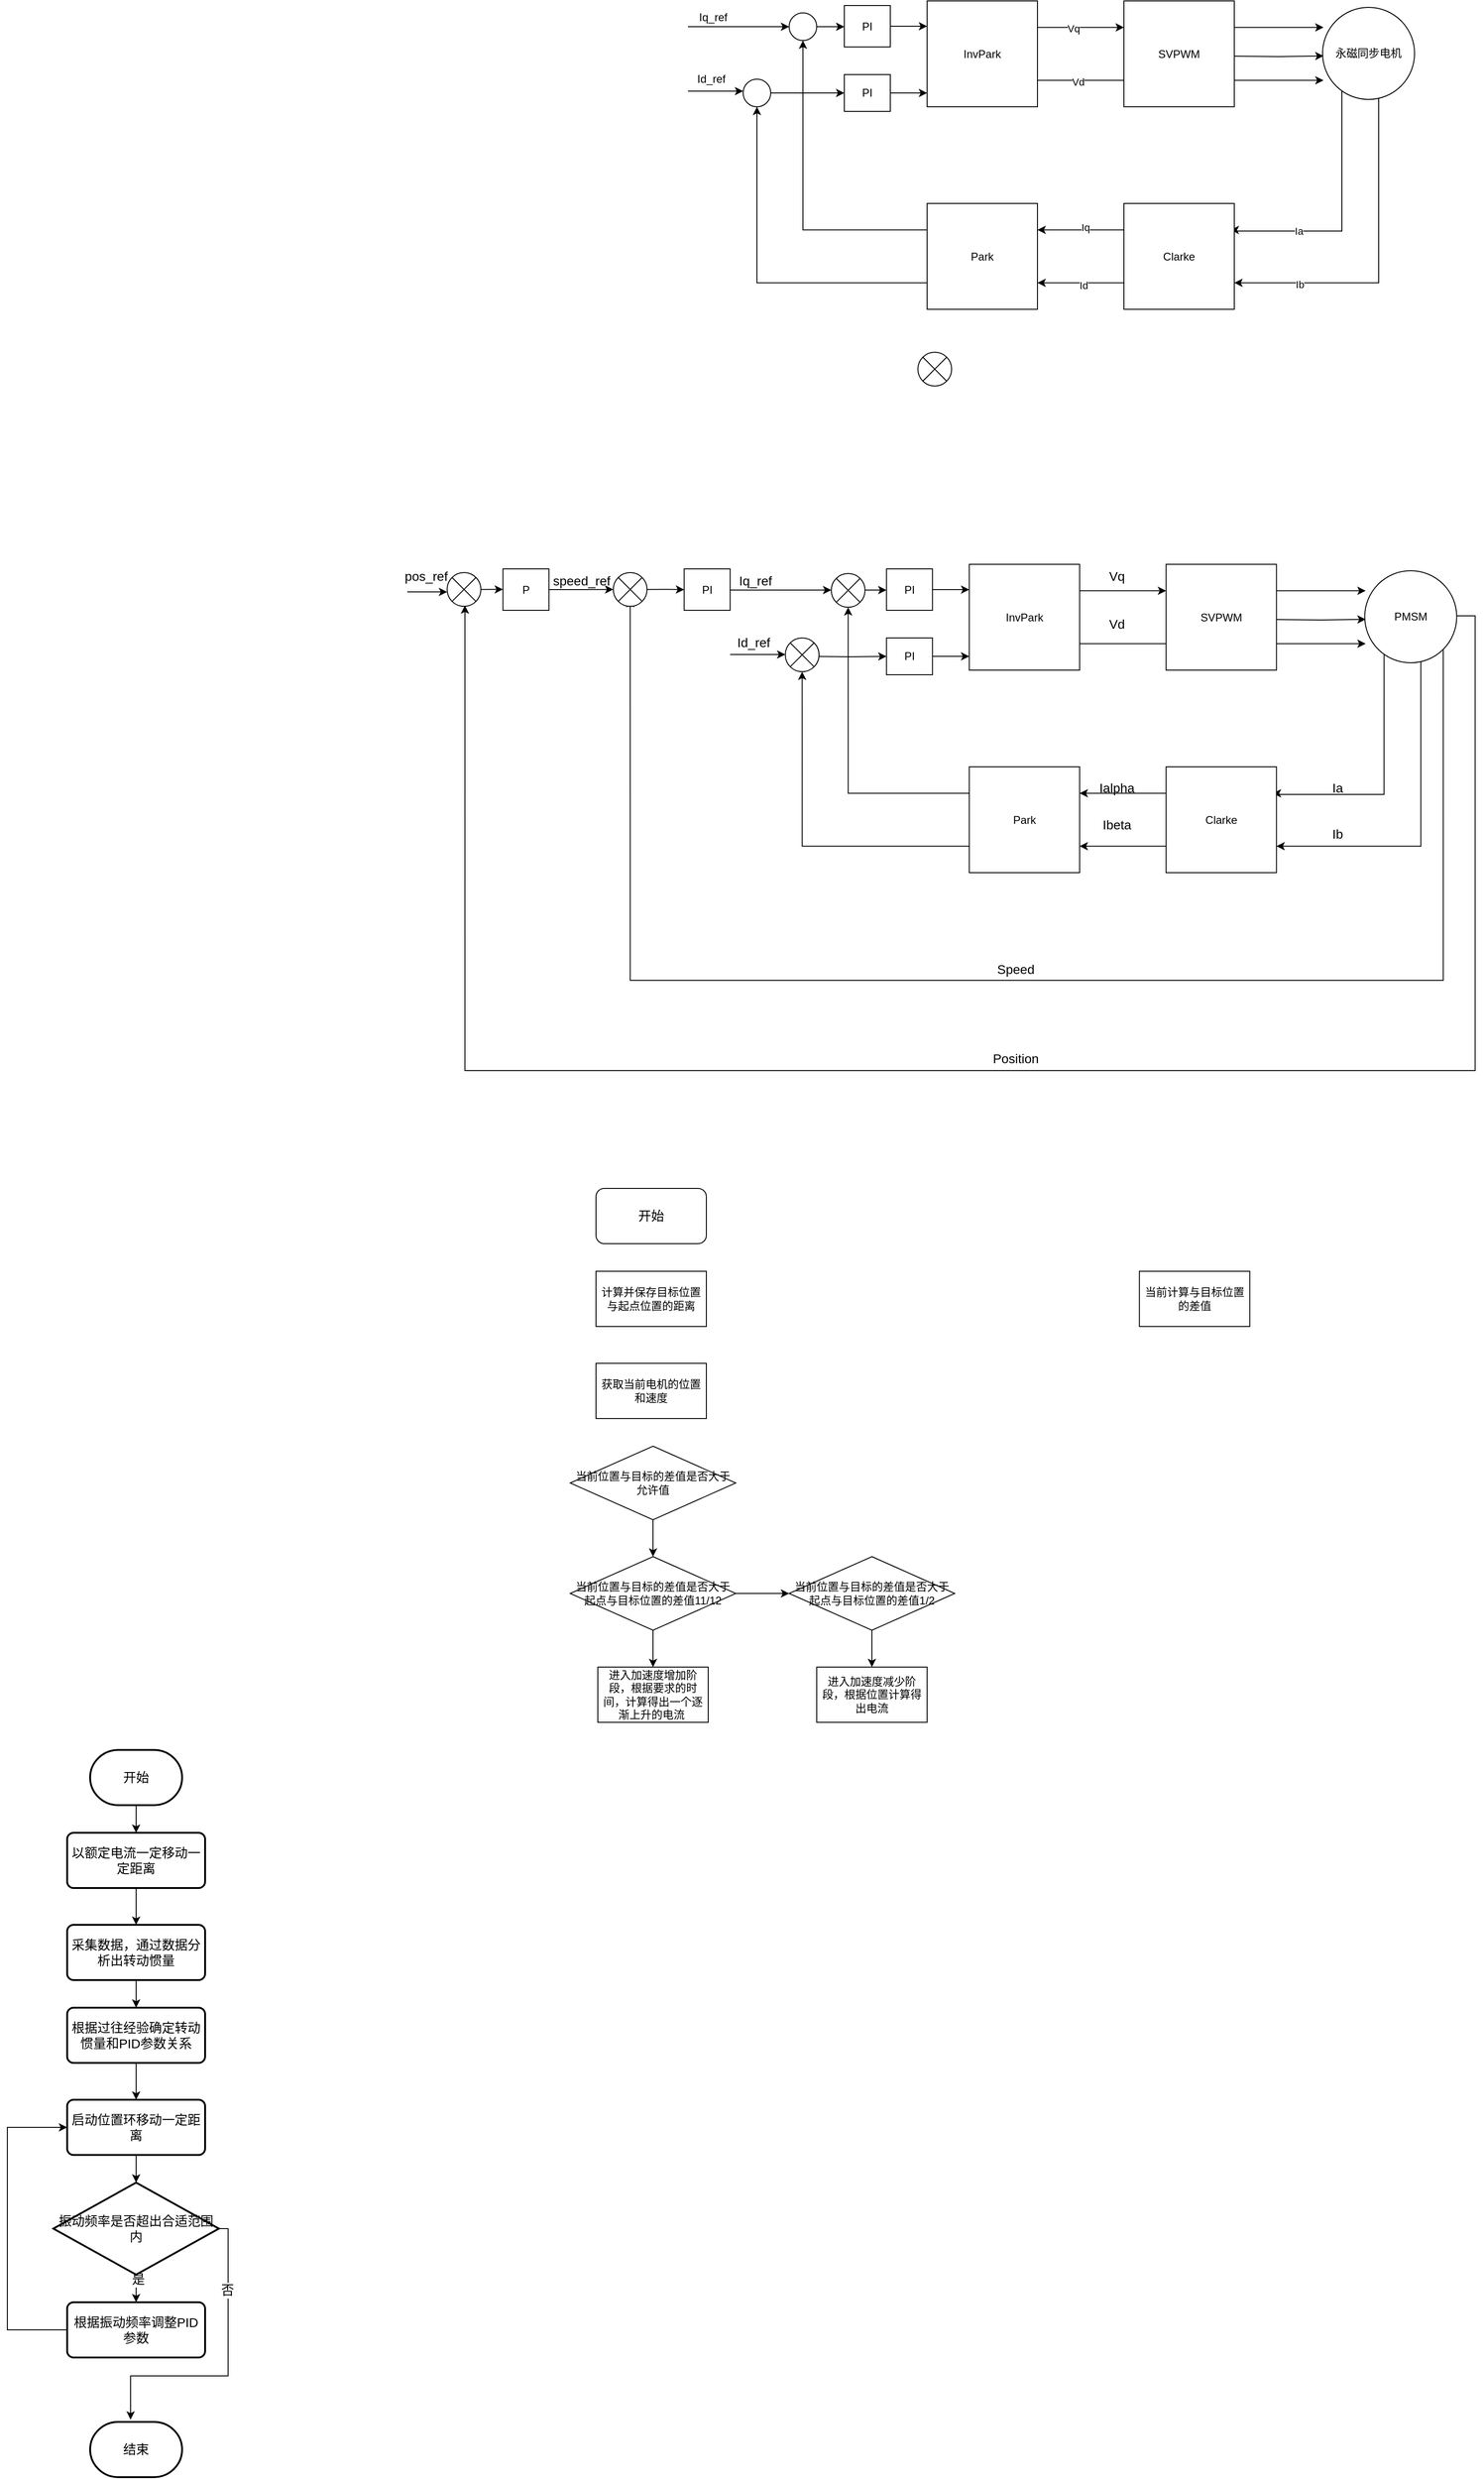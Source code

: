 <mxfile version="24.8.6">
  <diagram name="第 1 页" id="WdVF3u0vDcm4bt9vMd2t">
    <mxGraphModel dx="1970" dy="781" grid="1" gridSize="10" guides="1" tooltips="1" connect="1" arrows="1" fold="1" page="1" pageScale="1" pageWidth="827" pageHeight="1169" background="none" math="0" shadow="0">
      <root>
        <mxCell id="0" />
        <mxCell id="1" parent="0" />
        <mxCell id="VOfUWi2VCmEYPDbz4nwJ-22" value="" style="edgeStyle=orthogonalEdgeStyle;rounded=0;orthogonalLoop=1;jettySize=auto;html=1;" parent="1" source="VOfUWi2VCmEYPDbz4nwJ-1" target="VOfUWi2VCmEYPDbz4nwJ-5" edge="1">
          <mxGeometry relative="1" as="geometry">
            <Array as="points">
              <mxPoint x="300" y="238" />
              <mxPoint x="300" y="238" />
            </Array>
          </mxGeometry>
        </mxCell>
        <mxCell id="VOfUWi2VCmEYPDbz4nwJ-1" value="PI" style="rounded=0;whiteSpace=wrap;html=1;" parent="1" vertex="1">
          <mxGeometry x="210" y="215" width="50" height="45" as="geometry" />
        </mxCell>
        <mxCell id="VOfUWi2VCmEYPDbz4nwJ-15" style="edgeStyle=orthogonalEdgeStyle;rounded=0;orthogonalLoop=1;jettySize=auto;html=1;exitX=1;exitY=0.5;exitDx=0;exitDy=0;entryX=0;entryY=0.5;entryDx=0;entryDy=0;" parent="1" source="VOfUWi2VCmEYPDbz4nwJ-2" target="VOfUWi2VCmEYPDbz4nwJ-1" edge="1">
          <mxGeometry relative="1" as="geometry" />
        </mxCell>
        <mxCell id="VOfUWi2VCmEYPDbz4nwJ-2" value="" style="ellipse;whiteSpace=wrap;html=1;aspect=fixed;" parent="1" vertex="1">
          <mxGeometry x="150" y="223" width="30" height="30" as="geometry" />
        </mxCell>
        <mxCell id="VOfUWi2VCmEYPDbz4nwJ-23" value="" style="edgeStyle=orthogonalEdgeStyle;rounded=0;orthogonalLoop=1;jettySize=auto;html=1;" parent="1" source="VOfUWi2VCmEYPDbz4nwJ-3" target="VOfUWi2VCmEYPDbz4nwJ-5" edge="1">
          <mxGeometry relative="1" as="geometry">
            <Array as="points">
              <mxPoint x="300" y="310" />
              <mxPoint x="300" y="310" />
            </Array>
          </mxGeometry>
        </mxCell>
        <mxCell id="VOfUWi2VCmEYPDbz4nwJ-3" value="PI" style="rounded=0;whiteSpace=wrap;html=1;" parent="1" vertex="1">
          <mxGeometry x="210" y="290" width="50" height="40" as="geometry" />
        </mxCell>
        <mxCell id="VOfUWi2VCmEYPDbz4nwJ-16" style="edgeStyle=orthogonalEdgeStyle;rounded=0;orthogonalLoop=1;jettySize=auto;html=1;exitX=1;exitY=0.5;exitDx=0;exitDy=0;entryX=0;entryY=0.5;entryDx=0;entryDy=0;" parent="1" source="VOfUWi2VCmEYPDbz4nwJ-4" target="VOfUWi2VCmEYPDbz4nwJ-3" edge="1">
          <mxGeometry relative="1" as="geometry" />
        </mxCell>
        <mxCell id="VOfUWi2VCmEYPDbz4nwJ-4" value="" style="ellipse;whiteSpace=wrap;html=1;aspect=fixed;" parent="1" vertex="1">
          <mxGeometry x="100" y="295" width="30" height="30" as="geometry" />
        </mxCell>
        <mxCell id="VOfUWi2VCmEYPDbz4nwJ-25" style="edgeStyle=orthogonalEdgeStyle;rounded=0;orthogonalLoop=1;jettySize=auto;html=1;exitX=1;exitY=0.75;exitDx=0;exitDy=0;entryX=0;entryY=0.75;entryDx=0;entryDy=0;" parent="1" source="VOfUWi2VCmEYPDbz4nwJ-5" target="VOfUWi2VCmEYPDbz4nwJ-8" edge="1">
          <mxGeometry relative="1" as="geometry">
            <Array as="points">
              <mxPoint x="530" y="296" />
            </Array>
          </mxGeometry>
        </mxCell>
        <mxCell id="VOfUWi2VCmEYPDbz4nwJ-59" value="Vd" style="edgeLabel;html=1;align=center;verticalAlign=middle;resizable=0;points=[];" parent="VOfUWi2VCmEYPDbz4nwJ-25" vertex="1" connectable="0">
          <mxGeometry x="-0.302" y="-1" relative="1" as="geometry">
            <mxPoint as="offset" />
          </mxGeometry>
        </mxCell>
        <mxCell id="VOfUWi2VCmEYPDbz4nwJ-26" style="edgeStyle=orthogonalEdgeStyle;rounded=0;orthogonalLoop=1;jettySize=auto;html=1;exitX=1;exitY=0.25;exitDx=0;exitDy=0;entryX=0;entryY=0.25;entryDx=0;entryDy=0;" parent="1" source="VOfUWi2VCmEYPDbz4nwJ-5" target="VOfUWi2VCmEYPDbz4nwJ-8" edge="1">
          <mxGeometry relative="1" as="geometry">
            <Array as="points">
              <mxPoint x="500" y="239" />
              <mxPoint x="500" y="239" />
            </Array>
          </mxGeometry>
        </mxCell>
        <mxCell id="VOfUWi2VCmEYPDbz4nwJ-58" value="Vq" style="edgeLabel;html=1;align=center;verticalAlign=middle;resizable=0;points=[];" parent="VOfUWi2VCmEYPDbz4nwJ-26" vertex="1" connectable="0">
          <mxGeometry x="-0.17" y="-1" relative="1" as="geometry">
            <mxPoint as="offset" />
          </mxGeometry>
        </mxCell>
        <mxCell id="VOfUWi2VCmEYPDbz4nwJ-5" value="InvPark" style="rounded=0;whiteSpace=wrap;html=1;" parent="1" vertex="1">
          <mxGeometry x="300" y="210" width="120" height="115" as="geometry" />
        </mxCell>
        <mxCell id="VOfUWi2VCmEYPDbz4nwJ-28" style="edgeStyle=orthogonalEdgeStyle;rounded=0;orthogonalLoop=1;jettySize=auto;html=1;exitX=1;exitY=0.75;exitDx=0;exitDy=0;entryX=0;entryY=0.75;entryDx=0;entryDy=0;" parent="1" source="VOfUWi2VCmEYPDbz4nwJ-8" edge="1">
          <mxGeometry relative="1" as="geometry">
            <mxPoint x="731" y="296.25" as="targetPoint" />
          </mxGeometry>
        </mxCell>
        <mxCell id="VOfUWi2VCmEYPDbz4nwJ-29" style="edgeStyle=orthogonalEdgeStyle;rounded=0;orthogonalLoop=1;jettySize=auto;html=1;exitX=1;exitY=0.25;exitDx=0;exitDy=0;entryX=0;entryY=0.25;entryDx=0;entryDy=0;" parent="1" edge="1">
          <mxGeometry relative="1" as="geometry">
            <mxPoint x="634" y="238.75" as="sourcePoint" />
            <mxPoint x="731" y="238.75" as="targetPoint" />
          </mxGeometry>
        </mxCell>
        <mxCell id="VOfUWi2VCmEYPDbz4nwJ-8" value="SVPWM" style="rounded=0;whiteSpace=wrap;html=1;" parent="1" vertex="1">
          <mxGeometry x="514" y="210" width="120" height="115" as="geometry" />
        </mxCell>
        <mxCell id="VOfUWi2VCmEYPDbz4nwJ-30" style="edgeStyle=orthogonalEdgeStyle;rounded=0;orthogonalLoop=1;jettySize=auto;html=1;exitX=0.25;exitY=0.875;exitDx=0;exitDy=0;entryX=0.967;entryY=0.25;entryDx=0;entryDy=0;exitPerimeter=0;entryPerimeter=0;" parent="1" target="VOfUWi2VCmEYPDbz4nwJ-10" edge="1">
          <mxGeometry relative="1" as="geometry">
            <mxPoint x="751" y="300" as="sourcePoint" />
            <mxPoint x="635" y="458.75" as="targetPoint" />
            <Array as="points">
              <mxPoint x="751" y="460" />
              <mxPoint x="636" y="460" />
              <mxPoint x="636" y="459" />
            </Array>
          </mxGeometry>
        </mxCell>
        <mxCell id="VOfUWi2VCmEYPDbz4nwJ-54" value="Ia" style="edgeLabel;html=1;align=center;verticalAlign=middle;resizable=0;points=[];" parent="VOfUWi2VCmEYPDbz4nwJ-30" vertex="1" connectable="0">
          <mxGeometry x="0.471" relative="1" as="geometry">
            <mxPoint as="offset" />
          </mxGeometry>
        </mxCell>
        <mxCell id="VOfUWi2VCmEYPDbz4nwJ-31" style="edgeStyle=orthogonalEdgeStyle;rounded=0;orthogonalLoop=1;jettySize=auto;html=1;exitX=0.595;exitY=0.98;exitDx=0;exitDy=0;entryX=1;entryY=0.75;entryDx=0;entryDy=0;exitPerimeter=0;" parent="1" source="VOfUWi2VCmEYPDbz4nwJ-12" target="VOfUWi2VCmEYPDbz4nwJ-10" edge="1">
          <mxGeometry relative="1" as="geometry">
            <mxPoint x="791" y="325" as="sourcePoint" />
            <Array as="points">
              <mxPoint x="791" y="315" />
              <mxPoint x="791" y="516" />
            </Array>
          </mxGeometry>
        </mxCell>
        <mxCell id="VOfUWi2VCmEYPDbz4nwJ-55" value="Ib" style="edgeLabel;html=1;align=center;verticalAlign=middle;resizable=0;points=[];" parent="VOfUWi2VCmEYPDbz4nwJ-31" vertex="1" connectable="0">
          <mxGeometry x="0.61" y="1" relative="1" as="geometry">
            <mxPoint as="offset" />
          </mxGeometry>
        </mxCell>
        <mxCell id="VOfUWi2VCmEYPDbz4nwJ-36" style="edgeStyle=orthogonalEdgeStyle;rounded=0;orthogonalLoop=1;jettySize=auto;html=1;exitX=0;exitY=0.25;exitDx=0;exitDy=0;entryX=1;entryY=0.25;entryDx=0;entryDy=0;" parent="1" source="VOfUWi2VCmEYPDbz4nwJ-10" target="VOfUWi2VCmEYPDbz4nwJ-11" edge="1">
          <mxGeometry relative="1" as="geometry" />
        </mxCell>
        <mxCell id="VOfUWi2VCmEYPDbz4nwJ-56" value="Iq" style="edgeLabel;html=1;align=center;verticalAlign=middle;resizable=0;points=[];" parent="VOfUWi2VCmEYPDbz4nwJ-36" vertex="1" connectable="0">
          <mxGeometry x="-0.106" y="-3" relative="1" as="geometry">
            <mxPoint as="offset" />
          </mxGeometry>
        </mxCell>
        <mxCell id="VOfUWi2VCmEYPDbz4nwJ-37" style="edgeStyle=orthogonalEdgeStyle;rounded=0;orthogonalLoop=1;jettySize=auto;html=1;exitX=0;exitY=0.75;exitDx=0;exitDy=0;entryX=1;entryY=0.75;entryDx=0;entryDy=0;" parent="1" source="VOfUWi2VCmEYPDbz4nwJ-10" target="VOfUWi2VCmEYPDbz4nwJ-11" edge="1">
          <mxGeometry relative="1" as="geometry" />
        </mxCell>
        <mxCell id="VOfUWi2VCmEYPDbz4nwJ-57" value="Id" style="edgeLabel;html=1;align=center;verticalAlign=middle;resizable=0;points=[];" parent="VOfUWi2VCmEYPDbz4nwJ-37" vertex="1" connectable="0">
          <mxGeometry x="-0.064" y="2" relative="1" as="geometry">
            <mxPoint as="offset" />
          </mxGeometry>
        </mxCell>
        <mxCell id="VOfUWi2VCmEYPDbz4nwJ-10" value="Clarke" style="rounded=0;whiteSpace=wrap;html=1;" parent="1" vertex="1">
          <mxGeometry x="514" y="430" width="120" height="115" as="geometry" />
        </mxCell>
        <mxCell id="VOfUWi2VCmEYPDbz4nwJ-38" style="edgeStyle=orthogonalEdgeStyle;rounded=0;orthogonalLoop=1;jettySize=auto;html=1;exitX=0;exitY=0.25;exitDx=0;exitDy=0;entryX=0.5;entryY=1;entryDx=0;entryDy=0;" parent="1" source="VOfUWi2VCmEYPDbz4nwJ-11" target="VOfUWi2VCmEYPDbz4nwJ-2" edge="1">
          <mxGeometry relative="1" as="geometry" />
        </mxCell>
        <mxCell id="VOfUWi2VCmEYPDbz4nwJ-39" style="edgeStyle=orthogonalEdgeStyle;rounded=0;orthogonalLoop=1;jettySize=auto;html=1;exitX=0;exitY=0.75;exitDx=0;exitDy=0;entryX=0.5;entryY=1;entryDx=0;entryDy=0;" parent="1" source="VOfUWi2VCmEYPDbz4nwJ-11" target="VOfUWi2VCmEYPDbz4nwJ-4" edge="1">
          <mxGeometry relative="1" as="geometry" />
        </mxCell>
        <mxCell id="VOfUWi2VCmEYPDbz4nwJ-11" value="Park" style="rounded=0;whiteSpace=wrap;html=1;" parent="1" vertex="1">
          <mxGeometry x="300" y="430" width="120" height="115" as="geometry" />
        </mxCell>
        <mxCell id="VOfUWi2VCmEYPDbz4nwJ-12" value="永磁同步电机" style="ellipse;whiteSpace=wrap;html=1;aspect=fixed;" parent="1" vertex="1">
          <mxGeometry x="730" y="217" width="100" height="100" as="geometry" />
        </mxCell>
        <mxCell id="VOfUWi2VCmEYPDbz4nwJ-43" value="" style="endArrow=classic;html=1;rounded=0;entryX=0;entryY=0.5;entryDx=0;entryDy=0;" parent="1" target="VOfUWi2VCmEYPDbz4nwJ-2" edge="1">
          <mxGeometry width="50" height="50" relative="1" as="geometry">
            <mxPoint x="40" y="238" as="sourcePoint" />
            <mxPoint x="120" y="240" as="targetPoint" />
          </mxGeometry>
        </mxCell>
        <mxCell id="VOfUWi2VCmEYPDbz4nwJ-47" value="" style="endArrow=classic;html=1;rounded=0;entryX=0;entryY=0.5;entryDx=0;entryDy=0;" parent="1" edge="1">
          <mxGeometry width="50" height="50" relative="1" as="geometry">
            <mxPoint x="40" y="308" as="sourcePoint" />
            <mxPoint x="100" y="308" as="targetPoint" />
          </mxGeometry>
        </mxCell>
        <mxCell id="VOfUWi2VCmEYPDbz4nwJ-48" value="Iq_ref" style="text;html=1;align=center;verticalAlign=middle;resizable=0;points=[];autosize=1;strokeColor=none;fillColor=none;" parent="1" vertex="1">
          <mxGeometry x="42" y="213" width="50" height="30" as="geometry" />
        </mxCell>
        <mxCell id="VOfUWi2VCmEYPDbz4nwJ-53" value="Id_ref" style="text;html=1;align=center;verticalAlign=middle;resizable=0;points=[];autosize=1;strokeColor=none;fillColor=none;" parent="1" vertex="1">
          <mxGeometry x="40" y="280" width="50" height="30" as="geometry" />
        </mxCell>
        <mxCell id="VOfUWi2VCmEYPDbz4nwJ-61" style="edgeStyle=orthogonalEdgeStyle;rounded=0;orthogonalLoop=1;jettySize=auto;html=1;exitX=1;exitY=0.25;exitDx=0;exitDy=0;entryX=0;entryY=0.25;entryDx=0;entryDy=0;" parent="1" edge="1">
          <mxGeometry relative="1" as="geometry">
            <mxPoint x="634" y="270" as="sourcePoint" />
            <mxPoint x="731" y="269.75" as="targetPoint" />
          </mxGeometry>
        </mxCell>
        <mxCell id="VOfUWi2VCmEYPDbz4nwJ-96" value="" style="edgeStyle=orthogonalEdgeStyle;rounded=0;orthogonalLoop=1;jettySize=auto;html=1;" parent="1" source="VOfUWi2VCmEYPDbz4nwJ-97" target="VOfUWi2VCmEYPDbz4nwJ-108" edge="1">
          <mxGeometry relative="1" as="geometry">
            <Array as="points">
              <mxPoint x="345.84" y="850" />
              <mxPoint x="345.84" y="850" />
            </Array>
          </mxGeometry>
        </mxCell>
        <mxCell id="VOfUWi2VCmEYPDbz4nwJ-97" value="PI" style="rounded=0;whiteSpace=wrap;html=1;" parent="1" vertex="1">
          <mxGeometry x="255.84" y="827" width="50" height="45" as="geometry" />
        </mxCell>
        <mxCell id="VOfUWi2VCmEYPDbz4nwJ-98" style="edgeStyle=orthogonalEdgeStyle;rounded=0;orthogonalLoop=1;jettySize=auto;html=1;exitX=1;exitY=0.5;exitDx=0;exitDy=0;entryX=0;entryY=0.5;entryDx=0;entryDy=0;" parent="1" target="VOfUWi2VCmEYPDbz4nwJ-97" edge="1">
          <mxGeometry relative="1" as="geometry">
            <mxPoint x="225.84" y="850" as="sourcePoint" />
          </mxGeometry>
        </mxCell>
        <mxCell id="VOfUWi2VCmEYPDbz4nwJ-100" value="" style="edgeStyle=orthogonalEdgeStyle;rounded=0;orthogonalLoop=1;jettySize=auto;html=1;" parent="1" source="VOfUWi2VCmEYPDbz4nwJ-101" target="VOfUWi2VCmEYPDbz4nwJ-108" edge="1">
          <mxGeometry relative="1" as="geometry">
            <Array as="points">
              <mxPoint x="345.84" y="922" />
              <mxPoint x="345.84" y="922" />
            </Array>
          </mxGeometry>
        </mxCell>
        <mxCell id="VOfUWi2VCmEYPDbz4nwJ-101" value="PI" style="rounded=0;whiteSpace=wrap;html=1;" parent="1" vertex="1">
          <mxGeometry x="255.84" y="902" width="50" height="40" as="geometry" />
        </mxCell>
        <mxCell id="VOfUWi2VCmEYPDbz4nwJ-102" style="edgeStyle=orthogonalEdgeStyle;rounded=0;orthogonalLoop=1;jettySize=auto;html=1;exitX=1;exitY=0.5;exitDx=0;exitDy=0;entryX=0;entryY=0.5;entryDx=0;entryDy=0;" parent="1" target="VOfUWi2VCmEYPDbz4nwJ-101" edge="1">
          <mxGeometry relative="1" as="geometry">
            <mxPoint x="175.84" y="922" as="sourcePoint" />
          </mxGeometry>
        </mxCell>
        <mxCell id="VOfUWi2VCmEYPDbz4nwJ-104" style="edgeStyle=orthogonalEdgeStyle;rounded=0;orthogonalLoop=1;jettySize=auto;html=1;exitX=1;exitY=0.75;exitDx=0;exitDy=0;entryX=0;entryY=0.75;entryDx=0;entryDy=0;" parent="1" source="VOfUWi2VCmEYPDbz4nwJ-108" target="VOfUWi2VCmEYPDbz4nwJ-111" edge="1">
          <mxGeometry relative="1" as="geometry">
            <Array as="points">
              <mxPoint x="575.84" y="908" />
            </Array>
          </mxGeometry>
        </mxCell>
        <mxCell id="VOfUWi2VCmEYPDbz4nwJ-106" style="edgeStyle=orthogonalEdgeStyle;rounded=0;orthogonalLoop=1;jettySize=auto;html=1;exitX=1;exitY=0.25;exitDx=0;exitDy=0;entryX=0;entryY=0.25;entryDx=0;entryDy=0;" parent="1" source="VOfUWi2VCmEYPDbz4nwJ-108" target="VOfUWi2VCmEYPDbz4nwJ-111" edge="1">
          <mxGeometry relative="1" as="geometry">
            <Array as="points">
              <mxPoint x="545.84" y="851" />
              <mxPoint x="545.84" y="851" />
            </Array>
          </mxGeometry>
        </mxCell>
        <mxCell id="VOfUWi2VCmEYPDbz4nwJ-108" value="InvPark" style="rounded=0;whiteSpace=wrap;html=1;" parent="1" vertex="1">
          <mxGeometry x="345.84" y="822" width="120" height="115" as="geometry" />
        </mxCell>
        <mxCell id="VOfUWi2VCmEYPDbz4nwJ-109" style="edgeStyle=orthogonalEdgeStyle;rounded=0;orthogonalLoop=1;jettySize=auto;html=1;exitX=1;exitY=0.75;exitDx=0;exitDy=0;entryX=0;entryY=0.75;entryDx=0;entryDy=0;" parent="1" source="VOfUWi2VCmEYPDbz4nwJ-111" edge="1">
          <mxGeometry relative="1" as="geometry">
            <mxPoint x="776.84" y="908.25" as="targetPoint" />
          </mxGeometry>
        </mxCell>
        <mxCell id="VOfUWi2VCmEYPDbz4nwJ-110" style="edgeStyle=orthogonalEdgeStyle;rounded=0;orthogonalLoop=1;jettySize=auto;html=1;exitX=1;exitY=0.25;exitDx=0;exitDy=0;entryX=0;entryY=0.25;entryDx=0;entryDy=0;" parent="1" edge="1">
          <mxGeometry relative="1" as="geometry">
            <mxPoint x="679.84" y="850.75" as="sourcePoint" />
            <mxPoint x="776.84" y="850.75" as="targetPoint" />
          </mxGeometry>
        </mxCell>
        <mxCell id="VOfUWi2VCmEYPDbz4nwJ-111" value="SVPWM" style="rounded=0;whiteSpace=wrap;html=1;" parent="1" vertex="1">
          <mxGeometry x="559.84" y="822" width="120" height="115" as="geometry" />
        </mxCell>
        <mxCell id="VOfUWi2VCmEYPDbz4nwJ-112" style="edgeStyle=orthogonalEdgeStyle;rounded=0;orthogonalLoop=1;jettySize=auto;html=1;exitX=0.25;exitY=0.875;exitDx=0;exitDy=0;entryX=0.967;entryY=0.25;entryDx=0;entryDy=0;exitPerimeter=0;entryPerimeter=0;" parent="1" target="VOfUWi2VCmEYPDbz4nwJ-120" edge="1">
          <mxGeometry relative="1" as="geometry">
            <mxPoint x="796.84" y="912" as="sourcePoint" />
            <mxPoint x="680.84" y="1070.75" as="targetPoint" />
            <Array as="points">
              <mxPoint x="796.84" y="1072" />
              <mxPoint x="681.84" y="1072" />
              <mxPoint x="681.84" y="1071" />
            </Array>
          </mxGeometry>
        </mxCell>
        <mxCell id="VOfUWi2VCmEYPDbz4nwJ-114" style="edgeStyle=orthogonalEdgeStyle;rounded=0;orthogonalLoop=1;jettySize=auto;html=1;exitX=0.595;exitY=0.98;exitDx=0;exitDy=0;entryX=1;entryY=0.75;entryDx=0;entryDy=0;exitPerimeter=0;" parent="1" source="VOfUWi2VCmEYPDbz4nwJ-124" target="VOfUWi2VCmEYPDbz4nwJ-120" edge="1">
          <mxGeometry relative="1" as="geometry">
            <mxPoint x="836.84" y="937" as="sourcePoint" />
            <Array as="points">
              <mxPoint x="836.84" y="927" />
              <mxPoint x="836.84" y="1128" />
            </Array>
          </mxGeometry>
        </mxCell>
        <mxCell id="VOfUWi2VCmEYPDbz4nwJ-116" style="edgeStyle=orthogonalEdgeStyle;rounded=0;orthogonalLoop=1;jettySize=auto;html=1;exitX=0;exitY=0.25;exitDx=0;exitDy=0;entryX=1;entryY=0.25;entryDx=0;entryDy=0;" parent="1" source="VOfUWi2VCmEYPDbz4nwJ-120" target="VOfUWi2VCmEYPDbz4nwJ-123" edge="1">
          <mxGeometry relative="1" as="geometry" />
        </mxCell>
        <mxCell id="VOfUWi2VCmEYPDbz4nwJ-118" style="edgeStyle=orthogonalEdgeStyle;rounded=0;orthogonalLoop=1;jettySize=auto;html=1;exitX=0;exitY=0.75;exitDx=0;exitDy=0;entryX=1;entryY=0.75;entryDx=0;entryDy=0;" parent="1" source="VOfUWi2VCmEYPDbz4nwJ-120" target="VOfUWi2VCmEYPDbz4nwJ-123" edge="1">
          <mxGeometry relative="1" as="geometry" />
        </mxCell>
        <mxCell id="VOfUWi2VCmEYPDbz4nwJ-120" value="Clarke" style="rounded=0;whiteSpace=wrap;html=1;" parent="1" vertex="1">
          <mxGeometry x="559.84" y="1042" width="120" height="115" as="geometry" />
        </mxCell>
        <mxCell id="VOfUWi2VCmEYPDbz4nwJ-121" style="edgeStyle=orthogonalEdgeStyle;rounded=0;orthogonalLoop=1;jettySize=auto;html=1;exitX=0;exitY=0.25;exitDx=0;exitDy=0;entryX=0.5;entryY=1;entryDx=0;entryDy=0;" parent="1" source="VOfUWi2VCmEYPDbz4nwJ-123" target="VOfUWi2VCmEYPDbz4nwJ-141" edge="1">
          <mxGeometry relative="1" as="geometry">
            <mxPoint x="215.84" y="872" as="targetPoint" />
          </mxGeometry>
        </mxCell>
        <mxCell id="VOfUWi2VCmEYPDbz4nwJ-122" style="edgeStyle=orthogonalEdgeStyle;rounded=0;orthogonalLoop=1;jettySize=auto;html=1;exitX=0;exitY=0.75;exitDx=0;exitDy=0;entryX=0.5;entryY=1;entryDx=0;entryDy=0;" parent="1" source="VOfUWi2VCmEYPDbz4nwJ-123" target="VOfUWi2VCmEYPDbz4nwJ-133" edge="1">
          <mxGeometry relative="1" as="geometry">
            <mxPoint x="160.84" y="937" as="targetPoint" />
          </mxGeometry>
        </mxCell>
        <mxCell id="VOfUWi2VCmEYPDbz4nwJ-123" value="Park" style="rounded=0;whiteSpace=wrap;html=1;" parent="1" vertex="1">
          <mxGeometry x="345.84" y="1042" width="120" height="115" as="geometry" />
        </mxCell>
        <mxCell id="VOfUWi2VCmEYPDbz4nwJ-184" style="edgeStyle=orthogonalEdgeStyle;rounded=0;orthogonalLoop=1;jettySize=auto;html=1;exitX=1;exitY=1;exitDx=0;exitDy=0;entryX=0.5;entryY=1;entryDx=0;entryDy=0;" parent="1" edge="1">
          <mxGeometry relative="1" as="geometry">
            <mxPoint x="861.195" y="906.355" as="sourcePoint" />
            <mxPoint x="-22.825" y="859.67" as="targetPoint" />
            <Array as="points">
              <mxPoint x="860.84" y="1274" />
              <mxPoint x="-23.16" y="1274" />
            </Array>
          </mxGeometry>
        </mxCell>
        <mxCell id="VOfUWi2VCmEYPDbz4nwJ-186" style="edgeStyle=orthogonalEdgeStyle;rounded=0;orthogonalLoop=1;jettySize=auto;html=1;exitX=1;exitY=0.5;exitDx=0;exitDy=0;entryX=0.5;entryY=1;entryDx=0;entryDy=0;" parent="1" edge="1">
          <mxGeometry relative="1" as="geometry">
            <mxPoint x="875.84" y="878" as="sourcePoint" />
            <mxPoint x="-202.495" y="866.67" as="targetPoint" />
            <Array as="points">
              <mxPoint x="895.84" y="878" />
              <mxPoint x="895.84" y="1372" />
              <mxPoint x="-202.16" y="1372" />
            </Array>
          </mxGeometry>
        </mxCell>
        <mxCell id="VOfUWi2VCmEYPDbz4nwJ-124" value="PMSM" style="ellipse;whiteSpace=wrap;html=1;aspect=fixed;" parent="1" vertex="1">
          <mxGeometry x="775.84" y="829" width="100" height="100" as="geometry" />
        </mxCell>
        <mxCell id="VOfUWi2VCmEYPDbz4nwJ-125" value="" style="endArrow=classic;html=1;rounded=0;entryX=0;entryY=0.5;entryDx=0;entryDy=0;" parent="1" edge="1">
          <mxGeometry width="50" height="50" relative="1" as="geometry">
            <mxPoint x="85.84" y="850" as="sourcePoint" />
            <mxPoint x="195.84" y="850" as="targetPoint" />
          </mxGeometry>
        </mxCell>
        <mxCell id="VOfUWi2VCmEYPDbz4nwJ-126" value="" style="endArrow=classic;html=1;rounded=0;entryX=0;entryY=0.5;entryDx=0;entryDy=0;" parent="1" edge="1">
          <mxGeometry width="50" height="50" relative="1" as="geometry">
            <mxPoint x="85.84" y="920" as="sourcePoint" />
            <mxPoint x="145.84" y="920" as="targetPoint" />
          </mxGeometry>
        </mxCell>
        <mxCell id="VOfUWi2VCmEYPDbz4nwJ-127" value="&lt;font style=&quot;font-size: 14px;&quot;&gt;Iq_ref&lt;/font&gt;" style="text;html=1;align=center;verticalAlign=middle;resizable=0;points=[];autosize=1;strokeColor=none;fillColor=none;" parent="1" vertex="1">
          <mxGeometry x="82.84" y="825" width="60" height="30" as="geometry" />
        </mxCell>
        <mxCell id="VOfUWi2VCmEYPDbz4nwJ-128" value="&lt;font style=&quot;font-size: 14px;&quot;&gt;Id_ref&lt;/font&gt;" style="text;html=1;align=center;verticalAlign=middle;resizable=0;points=[];autosize=1;strokeColor=none;fillColor=none;" parent="1" vertex="1">
          <mxGeometry x="80.84" y="892" width="60" height="30" as="geometry" />
        </mxCell>
        <mxCell id="VOfUWi2VCmEYPDbz4nwJ-129" style="edgeStyle=orthogonalEdgeStyle;rounded=0;orthogonalLoop=1;jettySize=auto;html=1;exitX=1;exitY=0.25;exitDx=0;exitDy=0;entryX=0;entryY=0.25;entryDx=0;entryDy=0;" parent="1" edge="1">
          <mxGeometry relative="1" as="geometry">
            <mxPoint x="679.84" y="882" as="sourcePoint" />
            <mxPoint x="776.84" y="881.75" as="targetPoint" />
          </mxGeometry>
        </mxCell>
        <mxCell id="VOfUWi2VCmEYPDbz4nwJ-137" value="" style="group" parent="1" vertex="1" connectable="0">
          <mxGeometry x="145.84" y="912" width="40" height="40" as="geometry" />
        </mxCell>
        <mxCell id="VOfUWi2VCmEYPDbz4nwJ-133" value="" style="ellipse;whiteSpace=wrap;html=1;aspect=fixed;" parent="VOfUWi2VCmEYPDbz4nwJ-137" vertex="1">
          <mxGeometry y="-10" width="36.67" height="36.67" as="geometry" />
        </mxCell>
        <mxCell id="VOfUWi2VCmEYPDbz4nwJ-134" value="" style="endArrow=none;html=1;rounded=0;entryX=1;entryY=0;entryDx=0;entryDy=0;exitX=0;exitY=1;exitDx=0;exitDy=0;" parent="VOfUWi2VCmEYPDbz4nwJ-137" source="VOfUWi2VCmEYPDbz4nwJ-133" target="VOfUWi2VCmEYPDbz4nwJ-133" edge="1">
          <mxGeometry width="50" height="50" relative="1" as="geometry">
            <mxPoint x="-5" y="45" as="sourcePoint" />
            <mxPoint x="20" y="20" as="targetPoint" />
          </mxGeometry>
        </mxCell>
        <mxCell id="VOfUWi2VCmEYPDbz4nwJ-136" value="" style="endArrow=none;html=1;rounded=0;exitX=1;exitY=1;exitDx=0;exitDy=0;entryX=0;entryY=0;entryDx=0;entryDy=0;" parent="VOfUWi2VCmEYPDbz4nwJ-137" source="VOfUWi2VCmEYPDbz4nwJ-133" target="VOfUWi2VCmEYPDbz4nwJ-133" edge="1">
          <mxGeometry width="50" height="50" relative="1" as="geometry">
            <mxPoint x="-5" y="45" as="sourcePoint" />
            <mxPoint x="5" y="10" as="targetPoint" />
          </mxGeometry>
        </mxCell>
        <mxCell id="VOfUWi2VCmEYPDbz4nwJ-140" value="" style="group" parent="1" vertex="1" connectable="0">
          <mxGeometry x="195.84" y="842" width="40" height="40" as="geometry" />
        </mxCell>
        <mxCell id="VOfUWi2VCmEYPDbz4nwJ-141" value="" style="ellipse;whiteSpace=wrap;html=1;aspect=fixed;" parent="VOfUWi2VCmEYPDbz4nwJ-140" vertex="1">
          <mxGeometry y="-10" width="36.67" height="36.67" as="geometry" />
        </mxCell>
        <mxCell id="VOfUWi2VCmEYPDbz4nwJ-142" value="" style="endArrow=none;html=1;rounded=0;entryX=1;entryY=0;entryDx=0;entryDy=0;exitX=0;exitY=1;exitDx=0;exitDy=0;" parent="VOfUWi2VCmEYPDbz4nwJ-140" source="VOfUWi2VCmEYPDbz4nwJ-141" target="VOfUWi2VCmEYPDbz4nwJ-141" edge="1">
          <mxGeometry width="50" height="50" relative="1" as="geometry">
            <mxPoint x="-5" y="45" as="sourcePoint" />
            <mxPoint x="20" y="20" as="targetPoint" />
          </mxGeometry>
        </mxCell>
        <mxCell id="VOfUWi2VCmEYPDbz4nwJ-143" value="" style="endArrow=none;html=1;rounded=0;exitX=1;exitY=1;exitDx=0;exitDy=0;entryX=0;entryY=0;entryDx=0;entryDy=0;" parent="VOfUWi2VCmEYPDbz4nwJ-140" source="VOfUWi2VCmEYPDbz4nwJ-141" target="VOfUWi2VCmEYPDbz4nwJ-141" edge="1">
          <mxGeometry width="50" height="50" relative="1" as="geometry">
            <mxPoint x="-5" y="45" as="sourcePoint" />
            <mxPoint x="5" y="10" as="targetPoint" />
          </mxGeometry>
        </mxCell>
        <mxCell id="VOfUWi2VCmEYPDbz4nwJ-145" value="PI" style="rounded=0;whiteSpace=wrap;html=1;" parent="1" vertex="1">
          <mxGeometry x="35.84" y="827" width="50" height="45" as="geometry" />
        </mxCell>
        <mxCell id="VOfUWi2VCmEYPDbz4nwJ-150" value="" style="ellipse;whiteSpace=wrap;html=1;aspect=fixed;" parent="1" vertex="1">
          <mxGeometry x="290" y="591.67" width="36.67" height="36.67" as="geometry" />
        </mxCell>
        <mxCell id="VOfUWi2VCmEYPDbz4nwJ-151" value="" style="endArrow=none;html=1;rounded=0;entryX=1;entryY=0;entryDx=0;entryDy=0;exitX=0;exitY=1;exitDx=0;exitDy=0;" parent="1" source="VOfUWi2VCmEYPDbz4nwJ-150" target="VOfUWi2VCmEYPDbz4nwJ-150" edge="1">
          <mxGeometry width="50" height="50" relative="1" as="geometry">
            <mxPoint x="165" y="870" as="sourcePoint" />
            <mxPoint x="190" y="845" as="targetPoint" />
          </mxGeometry>
        </mxCell>
        <mxCell id="VOfUWi2VCmEYPDbz4nwJ-152" value="" style="endArrow=none;html=1;rounded=0;exitX=1;exitY=1;exitDx=0;exitDy=0;entryX=0;entryY=0;entryDx=0;entryDy=0;" parent="1" source="VOfUWi2VCmEYPDbz4nwJ-150" target="VOfUWi2VCmEYPDbz4nwJ-150" edge="1">
          <mxGeometry width="50" height="50" relative="1" as="geometry">
            <mxPoint x="165" y="870" as="sourcePoint" />
            <mxPoint x="175" y="835" as="targetPoint" />
          </mxGeometry>
        </mxCell>
        <mxCell id="VOfUWi2VCmEYPDbz4nwJ-161" style="edgeStyle=orthogonalEdgeStyle;rounded=0;orthogonalLoop=1;jettySize=auto;html=1;exitX=1;exitY=0.5;exitDx=0;exitDy=0;entryX=0;entryY=0.5;entryDx=0;entryDy=0;" parent="1" source="VOfUWi2VCmEYPDbz4nwJ-153" target="VOfUWi2VCmEYPDbz4nwJ-145" edge="1">
          <mxGeometry relative="1" as="geometry" />
        </mxCell>
        <mxCell id="VOfUWi2VCmEYPDbz4nwJ-153" value="" style="ellipse;whiteSpace=wrap;html=1;aspect=fixed;" parent="1" vertex="1">
          <mxGeometry x="-41.16" y="831" width="36.67" height="36.67" as="geometry" />
        </mxCell>
        <mxCell id="VOfUWi2VCmEYPDbz4nwJ-154" value="" style="endArrow=none;html=1;rounded=0;entryX=1;entryY=0;entryDx=0;entryDy=0;exitX=0;exitY=1;exitDx=0;exitDy=0;" parent="1" source="VOfUWi2VCmEYPDbz4nwJ-153" target="VOfUWi2VCmEYPDbz4nwJ-153" edge="1">
          <mxGeometry width="50" height="50" relative="1" as="geometry">
            <mxPoint x="170.84" y="987" as="sourcePoint" />
            <mxPoint x="195.84" y="962" as="targetPoint" />
          </mxGeometry>
        </mxCell>
        <mxCell id="VOfUWi2VCmEYPDbz4nwJ-155" value="" style="endArrow=none;html=1;rounded=0;exitX=1;exitY=1;exitDx=0;exitDy=0;entryX=0;entryY=0;entryDx=0;entryDy=0;" parent="1" source="VOfUWi2VCmEYPDbz4nwJ-153" target="VOfUWi2VCmEYPDbz4nwJ-153" edge="1">
          <mxGeometry width="50" height="50" relative="1" as="geometry">
            <mxPoint x="170.84" y="987" as="sourcePoint" />
            <mxPoint x="180.84" y="952" as="targetPoint" />
          </mxGeometry>
        </mxCell>
        <mxCell id="VOfUWi2VCmEYPDbz4nwJ-167" style="edgeStyle=orthogonalEdgeStyle;rounded=0;orthogonalLoop=1;jettySize=auto;html=1;exitX=1;exitY=0.5;exitDx=0;exitDy=0;entryX=0;entryY=0.5;entryDx=0;entryDy=0;" parent="1" source="VOfUWi2VCmEYPDbz4nwJ-156" target="VOfUWi2VCmEYPDbz4nwJ-163" edge="1">
          <mxGeometry relative="1" as="geometry" />
        </mxCell>
        <mxCell id="VOfUWi2VCmEYPDbz4nwJ-156" value="" style="ellipse;whiteSpace=wrap;html=1;aspect=fixed;" parent="1" vertex="1">
          <mxGeometry x="-221.83" y="831" width="36.67" height="36.67" as="geometry" />
        </mxCell>
        <mxCell id="VOfUWi2VCmEYPDbz4nwJ-157" value="" style="endArrow=none;html=1;rounded=0;entryX=1;entryY=0;entryDx=0;entryDy=0;exitX=0;exitY=1;exitDx=0;exitDy=0;" parent="1" source="VOfUWi2VCmEYPDbz4nwJ-156" target="VOfUWi2VCmEYPDbz4nwJ-156" edge="1">
          <mxGeometry width="50" height="50" relative="1" as="geometry">
            <mxPoint x="-210.16" y="1146" as="sourcePoint" />
            <mxPoint x="-185.16" y="1121" as="targetPoint" />
          </mxGeometry>
        </mxCell>
        <mxCell id="VOfUWi2VCmEYPDbz4nwJ-158" value="" style="endArrow=none;html=1;rounded=0;exitX=1;exitY=1;exitDx=0;exitDy=0;entryX=0;entryY=0;entryDx=0;entryDy=0;" parent="1" source="VOfUWi2VCmEYPDbz4nwJ-156" target="VOfUWi2VCmEYPDbz4nwJ-156" edge="1">
          <mxGeometry width="50" height="50" relative="1" as="geometry">
            <mxPoint x="-210.16" y="1146" as="sourcePoint" />
            <mxPoint x="-200.16" y="1111" as="targetPoint" />
          </mxGeometry>
        </mxCell>
        <mxCell id="VOfUWi2VCmEYPDbz4nwJ-168" style="edgeStyle=orthogonalEdgeStyle;rounded=0;orthogonalLoop=1;jettySize=auto;html=1;exitX=1;exitY=0.5;exitDx=0;exitDy=0;entryX=0;entryY=0.5;entryDx=0;entryDy=0;" parent="1" source="VOfUWi2VCmEYPDbz4nwJ-163" target="VOfUWi2VCmEYPDbz4nwJ-153" edge="1">
          <mxGeometry relative="1" as="geometry" />
        </mxCell>
        <mxCell id="VOfUWi2VCmEYPDbz4nwJ-163" value="P" style="rounded=0;whiteSpace=wrap;html=1;" parent="1" vertex="1">
          <mxGeometry x="-161.16" y="827" width="50" height="45" as="geometry" />
        </mxCell>
        <mxCell id="VOfUWi2VCmEYPDbz4nwJ-170" value="" style="endArrow=classic;html=1;rounded=0;" parent="1" edge="1">
          <mxGeometry width="50" height="50" relative="1" as="geometry">
            <mxPoint x="-265.16" y="852" as="sourcePoint" />
            <mxPoint x="-221.83" y="852" as="targetPoint" />
          </mxGeometry>
        </mxCell>
        <mxCell id="VOfUWi2VCmEYPDbz4nwJ-173" value="&lt;font style=&quot;font-size: 14px;&quot;&gt;pos_ref&lt;/font&gt;" style="text;html=1;align=center;verticalAlign=middle;resizable=0;points=[];autosize=1;strokeColor=none;fillColor=none;" parent="1" vertex="1">
          <mxGeometry x="-280.16" y="820" width="70" height="30" as="geometry" />
        </mxCell>
        <mxCell id="VOfUWi2VCmEYPDbz4nwJ-175" value="&lt;font style=&quot;font-size: 14px;&quot;&gt;Vq&lt;/font&gt;" style="text;html=1;align=center;verticalAlign=middle;resizable=0;points=[];autosize=1;strokeColor=none;fillColor=none;" parent="1" vertex="1">
          <mxGeometry x="485.84" y="820" width="40" height="30" as="geometry" />
        </mxCell>
        <mxCell id="VOfUWi2VCmEYPDbz4nwJ-176" value="&lt;font style=&quot;font-size: 14px;&quot;&gt;Vd&lt;/font&gt;" style="text;html=1;align=center;verticalAlign=middle;resizable=0;points=[];autosize=1;strokeColor=none;fillColor=none;" parent="1" vertex="1">
          <mxGeometry x="485.84" y="872" width="40" height="30" as="geometry" />
        </mxCell>
        <mxCell id="VOfUWi2VCmEYPDbz4nwJ-178" value="&lt;font style=&quot;font-size: 14px;&quot;&gt;Ia&lt;/font&gt;" style="text;html=1;align=center;verticalAlign=middle;resizable=0;points=[];autosize=1;strokeColor=none;fillColor=none;" parent="1" vertex="1">
          <mxGeometry x="725.84" y="1050" width="40" height="30" as="geometry" />
        </mxCell>
        <mxCell id="VOfUWi2VCmEYPDbz4nwJ-179" value="&lt;font style=&quot;font-size: 14px;&quot;&gt;Ib&lt;/font&gt;" style="text;html=1;align=center;verticalAlign=middle;resizable=0;points=[];autosize=1;strokeColor=none;fillColor=none;" parent="1" vertex="1">
          <mxGeometry x="725.84" y="1100" width="40" height="30" as="geometry" />
        </mxCell>
        <mxCell id="VOfUWi2VCmEYPDbz4nwJ-180" value="&lt;font style=&quot;font-size: 14px;&quot;&gt;Ialpha&lt;/font&gt;" style="text;html=1;align=center;verticalAlign=middle;resizable=0;points=[];autosize=1;strokeColor=none;fillColor=none;" parent="1" vertex="1">
          <mxGeometry x="475.84" y="1050" width="60" height="30" as="geometry" />
        </mxCell>
        <mxCell id="VOfUWi2VCmEYPDbz4nwJ-182" value="&lt;font style=&quot;font-size: 14px;&quot;&gt;Ibeta&lt;/font&gt;" style="text;html=1;align=center;verticalAlign=middle;resizable=0;points=[];autosize=1;strokeColor=none;fillColor=none;" parent="1" vertex="1">
          <mxGeometry x="480.84" y="1090" width="50" height="30" as="geometry" />
        </mxCell>
        <mxCell id="VOfUWi2VCmEYPDbz4nwJ-185" value="&lt;font style=&quot;font-size: 14px;&quot;&gt;Speed&lt;/font&gt;" style="text;html=1;align=center;verticalAlign=middle;resizable=0;points=[];autosize=1;strokeColor=none;fillColor=none;" parent="1" vertex="1">
          <mxGeometry x="365.84" y="1247" width="60" height="30" as="geometry" />
        </mxCell>
        <mxCell id="VOfUWi2VCmEYPDbz4nwJ-187" value="&lt;font style=&quot;font-size: 14px;&quot;&gt;Position&lt;/font&gt;" style="text;html=1;align=center;verticalAlign=middle;resizable=0;points=[];autosize=1;strokeColor=none;fillColor=none;" parent="1" vertex="1">
          <mxGeometry x="360.84" y="1344" width="70" height="30" as="geometry" />
        </mxCell>
        <mxCell id="VOfUWi2VCmEYPDbz4nwJ-191" value="&lt;font style=&quot;font-size: 14px;&quot;&gt;speed_ref&lt;/font&gt;" style="text;html=1;align=center;verticalAlign=middle;resizable=0;points=[];autosize=1;strokeColor=none;fillColor=none;" parent="1" vertex="1">
          <mxGeometry x="-121.16" y="825" width="90" height="30" as="geometry" />
        </mxCell>
        <mxCell id="Xv5bU_DOvuEWe7JIYbWH-1" value="计算并保存目标位置与起点位置的距离" style="rounded=0;whiteSpace=wrap;html=1;" parent="1" vertex="1">
          <mxGeometry x="-60" y="1590" width="120" height="60" as="geometry" />
        </mxCell>
        <mxCell id="Xv5bU_DOvuEWe7JIYbWH-2" value="&lt;font style=&quot;font-size: 14px;&quot;&gt;开始&lt;/font&gt;" style="rounded=1;whiteSpace=wrap;html=1;" parent="1" vertex="1">
          <mxGeometry x="-60" y="1500" width="120" height="60" as="geometry" />
        </mxCell>
        <mxCell id="Xv5bU_DOvuEWe7JIYbWH-10" style="edgeStyle=orthogonalEdgeStyle;rounded=0;orthogonalLoop=1;jettySize=auto;html=1;" parent="1" source="Xv5bU_DOvuEWe7JIYbWH-3" edge="1">
          <mxGeometry relative="1" as="geometry">
            <mxPoint x="150" y="1940" as="targetPoint" />
          </mxGeometry>
        </mxCell>
        <mxCell id="Xv5bU_DOvuEWe7JIYbWH-11" style="edgeStyle=orthogonalEdgeStyle;rounded=0;orthogonalLoop=1;jettySize=auto;html=1;exitX=0.5;exitY=1;exitDx=0;exitDy=0;" parent="1" source="Xv5bU_DOvuEWe7JIYbWH-3" target="Xv5bU_DOvuEWe7JIYbWH-7" edge="1">
          <mxGeometry relative="1" as="geometry" />
        </mxCell>
        <mxCell id="Xv5bU_DOvuEWe7JIYbWH-3" value="当前位置与目标的差值是否大于起点与目标位置的差值11/12" style="rhombus;whiteSpace=wrap;html=1;" parent="1" vertex="1">
          <mxGeometry x="-88" y="1900" width="180" height="80" as="geometry" />
        </mxCell>
        <mxCell id="Xv5bU_DOvuEWe7JIYbWH-4" value="获取当前电机的位置和速度" style="rounded=0;whiteSpace=wrap;html=1;" parent="1" vertex="1">
          <mxGeometry x="-60" y="1690" width="120" height="60" as="geometry" />
        </mxCell>
        <mxCell id="Xv5bU_DOvuEWe7JIYbWH-6" value="当前计算与目标位置的差值" style="rounded=0;whiteSpace=wrap;html=1;" parent="1" vertex="1">
          <mxGeometry x="530.84" y="1590" width="120" height="60" as="geometry" />
        </mxCell>
        <mxCell id="Xv5bU_DOvuEWe7JIYbWH-7" value="进入加速度增加阶段，根据要求的时间，计算得出一个逐渐上升的电流&amp;nbsp;" style="rounded=0;whiteSpace=wrap;html=1;" parent="1" vertex="1">
          <mxGeometry x="-58.0" y="2020" width="120" height="60" as="geometry" />
        </mxCell>
        <mxCell id="Xv5bU_DOvuEWe7JIYbWH-9" style="edgeStyle=orthogonalEdgeStyle;rounded=0;orthogonalLoop=1;jettySize=auto;html=1;exitX=0.5;exitY=1;exitDx=0;exitDy=0;entryX=0.5;entryY=0;entryDx=0;entryDy=0;" parent="1" source="Xv5bU_DOvuEWe7JIYbWH-8" target="Xv5bU_DOvuEWe7JIYbWH-3" edge="1">
          <mxGeometry relative="1" as="geometry" />
        </mxCell>
        <mxCell id="Xv5bU_DOvuEWe7JIYbWH-8" value="当前位置与目标的差值是否大于允许值" style="rhombus;whiteSpace=wrap;html=1;" parent="1" vertex="1">
          <mxGeometry x="-88" y="1780" width="180" height="80" as="geometry" />
        </mxCell>
        <mxCell id="Xv5bU_DOvuEWe7JIYbWH-14" style="edgeStyle=orthogonalEdgeStyle;rounded=0;orthogonalLoop=1;jettySize=auto;html=1;exitX=0.5;exitY=1;exitDx=0;exitDy=0;" parent="1" source="Xv5bU_DOvuEWe7JIYbWH-13" edge="1">
          <mxGeometry relative="1" as="geometry">
            <mxPoint x="240" y="2020" as="targetPoint" />
          </mxGeometry>
        </mxCell>
        <mxCell id="Xv5bU_DOvuEWe7JIYbWH-13" value="当前位置与目标的差值是否大于起点与目标位置的差值1/2" style="rhombus;whiteSpace=wrap;html=1;" parent="1" vertex="1">
          <mxGeometry x="150" y="1900" width="180" height="80" as="geometry" />
        </mxCell>
        <mxCell id="Xv5bU_DOvuEWe7JIYbWH-15" value="进入加速度减少阶段，根据位置计算得出电流" style="rounded=0;whiteSpace=wrap;html=1;" parent="1" vertex="1">
          <mxGeometry x="180.0" y="2020" width="120" height="60" as="geometry" />
        </mxCell>
        <mxCell id="e1epJfQa-vb6_qL801_Z-9" style="edgeStyle=orthogonalEdgeStyle;rounded=0;orthogonalLoop=1;jettySize=auto;html=1;exitX=0.5;exitY=1;exitDx=0;exitDy=0;exitPerimeter=0;entryX=0.5;entryY=0;entryDx=0;entryDy=0;fontSize=14;" edge="1" parent="1" source="e1epJfQa-vb6_qL801_Z-1" target="e1epJfQa-vb6_qL801_Z-2">
          <mxGeometry relative="1" as="geometry" />
        </mxCell>
        <mxCell id="e1epJfQa-vb6_qL801_Z-1" value="开始" style="strokeWidth=2;html=1;shape=mxgraph.flowchart.terminator;whiteSpace=wrap;fontSize=14;" vertex="1" parent="1">
          <mxGeometry x="-610" y="2110" width="100" height="60" as="geometry" />
        </mxCell>
        <mxCell id="e1epJfQa-vb6_qL801_Z-10" style="edgeStyle=orthogonalEdgeStyle;rounded=0;orthogonalLoop=1;jettySize=auto;html=1;exitX=0.5;exitY=1;exitDx=0;exitDy=0;entryX=0.5;entryY=0;entryDx=0;entryDy=0;fontSize=14;" edge="1" parent="1" source="e1epJfQa-vb6_qL801_Z-2" target="e1epJfQa-vb6_qL801_Z-3">
          <mxGeometry relative="1" as="geometry" />
        </mxCell>
        <mxCell id="e1epJfQa-vb6_qL801_Z-2" value="以额定电流一定移动一定距离" style="rounded=1;whiteSpace=wrap;html=1;absoluteArcSize=1;arcSize=14;strokeWidth=2;fontSize=14;" vertex="1" parent="1">
          <mxGeometry x="-635" y="2200" width="150" height="60" as="geometry" />
        </mxCell>
        <mxCell id="e1epJfQa-vb6_qL801_Z-11" value="" style="edgeStyle=orthogonalEdgeStyle;rounded=0;orthogonalLoop=1;jettySize=auto;html=1;fontSize=14;" edge="1" parent="1" source="e1epJfQa-vb6_qL801_Z-3" target="e1epJfQa-vb6_qL801_Z-4">
          <mxGeometry relative="1" as="geometry" />
        </mxCell>
        <mxCell id="e1epJfQa-vb6_qL801_Z-3" value="采集数据，通过数据分析出转动惯量" style="rounded=1;whiteSpace=wrap;html=1;absoluteArcSize=1;arcSize=14;strokeWidth=2;fontSize=14;" vertex="1" parent="1">
          <mxGeometry x="-635" y="2300" width="150" height="60" as="geometry" />
        </mxCell>
        <mxCell id="e1epJfQa-vb6_qL801_Z-12" value="" style="edgeStyle=orthogonalEdgeStyle;rounded=0;orthogonalLoop=1;jettySize=auto;html=1;fontSize=14;" edge="1" parent="1" source="e1epJfQa-vb6_qL801_Z-4" target="e1epJfQa-vb6_qL801_Z-5">
          <mxGeometry relative="1" as="geometry" />
        </mxCell>
        <mxCell id="e1epJfQa-vb6_qL801_Z-4" value="根据过往经验确定转动惯量和PID参数关系" style="rounded=1;whiteSpace=wrap;html=1;absoluteArcSize=1;arcSize=14;strokeWidth=2;fontSize=14;" vertex="1" parent="1">
          <mxGeometry x="-635" y="2390" width="150" height="60" as="geometry" />
        </mxCell>
        <mxCell id="e1epJfQa-vb6_qL801_Z-13" value="" style="edgeStyle=orthogonalEdgeStyle;rounded=0;orthogonalLoop=1;jettySize=auto;html=1;fontSize=14;" edge="1" parent="1" source="e1epJfQa-vb6_qL801_Z-5" target="e1epJfQa-vb6_qL801_Z-6">
          <mxGeometry relative="1" as="geometry" />
        </mxCell>
        <mxCell id="e1epJfQa-vb6_qL801_Z-5" value="启动位置环移动一定距离" style="rounded=1;whiteSpace=wrap;html=1;absoluteArcSize=1;arcSize=14;strokeWidth=2;fontSize=14;" vertex="1" parent="1">
          <mxGeometry x="-635" y="2490" width="150" height="60" as="geometry" />
        </mxCell>
        <mxCell id="e1epJfQa-vb6_qL801_Z-14" value="" style="edgeStyle=orthogonalEdgeStyle;rounded=0;orthogonalLoop=1;jettySize=auto;html=1;fontSize=14;" edge="1" parent="1" source="e1epJfQa-vb6_qL801_Z-6" target="e1epJfQa-vb6_qL801_Z-7">
          <mxGeometry relative="1" as="geometry" />
        </mxCell>
        <mxCell id="e1epJfQa-vb6_qL801_Z-19" value="是" style="edgeLabel;html=1;align=center;verticalAlign=middle;resizable=0;points=[];fontSize=14;" vertex="1" connectable="0" parent="e1epJfQa-vb6_qL801_Z-14">
          <mxGeometry x="-0.8" y="2" relative="1" as="geometry">
            <mxPoint as="offset" />
          </mxGeometry>
        </mxCell>
        <mxCell id="e1epJfQa-vb6_qL801_Z-6" value="振动频率是否超出合适范围内" style="strokeWidth=2;html=1;shape=mxgraph.flowchart.decision;whiteSpace=wrap;fontSize=14;" vertex="1" parent="1">
          <mxGeometry x="-650" y="2580" width="180" height="100" as="geometry" />
        </mxCell>
        <mxCell id="e1epJfQa-vb6_qL801_Z-16" style="edgeStyle=orthogonalEdgeStyle;rounded=0;orthogonalLoop=1;jettySize=auto;html=1;exitX=0;exitY=0.5;exitDx=0;exitDy=0;entryX=0;entryY=0.5;entryDx=0;entryDy=0;fontSize=14;" edge="1" parent="1" source="e1epJfQa-vb6_qL801_Z-7" target="e1epJfQa-vb6_qL801_Z-5">
          <mxGeometry relative="1" as="geometry">
            <Array as="points">
              <mxPoint x="-700" y="2740" />
              <mxPoint x="-700" y="2520" />
            </Array>
          </mxGeometry>
        </mxCell>
        <mxCell id="e1epJfQa-vb6_qL801_Z-7" value="根据振动频率调整PID参数" style="rounded=1;whiteSpace=wrap;html=1;absoluteArcSize=1;arcSize=14;strokeWidth=2;fontSize=14;" vertex="1" parent="1">
          <mxGeometry x="-635" y="2710" width="150" height="60" as="geometry" />
        </mxCell>
        <mxCell id="e1epJfQa-vb6_qL801_Z-8" value="结束" style="strokeWidth=2;html=1;shape=mxgraph.flowchart.terminator;whiteSpace=wrap;fontSize=14;" vertex="1" parent="1">
          <mxGeometry x="-610" y="2840" width="100" height="60" as="geometry" />
        </mxCell>
        <mxCell id="e1epJfQa-vb6_qL801_Z-17" style="edgeStyle=orthogonalEdgeStyle;rounded=0;orthogonalLoop=1;jettySize=auto;html=1;exitX=1;exitY=0.5;exitDx=0;exitDy=0;exitPerimeter=0;entryX=0.44;entryY=-0.042;entryDx=0;entryDy=0;entryPerimeter=0;fontSize=14;" edge="1" parent="1" source="e1epJfQa-vb6_qL801_Z-6" target="e1epJfQa-vb6_qL801_Z-8">
          <mxGeometry relative="1" as="geometry">
            <Array as="points">
              <mxPoint x="-460" y="2630" />
              <mxPoint x="-460" y="2790" />
              <mxPoint x="-566" y="2790" />
            </Array>
          </mxGeometry>
        </mxCell>
        <mxCell id="e1epJfQa-vb6_qL801_Z-20" value="否" style="edgeLabel;html=1;align=center;verticalAlign=middle;resizable=0;points=[];fontSize=14;" vertex="1" connectable="0" parent="e1epJfQa-vb6_qL801_Z-17">
          <mxGeometry x="-0.524" y="-1" relative="1" as="geometry">
            <mxPoint as="offset" />
          </mxGeometry>
        </mxCell>
      </root>
    </mxGraphModel>
  </diagram>
</mxfile>
